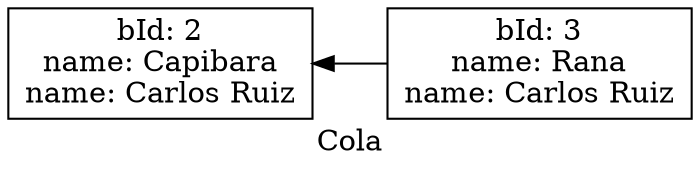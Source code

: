 digraph G {
            rankdir="RL";
            label="Cola";
            node[shape=box];
        nodo0[label="bId: 3\nname: Rana\nname: Carlos Ruiz\n"];
nodo1[label="bId: 2\nname: Capibara\nname: Carlos Ruiz\n"];
nodo0 -> nodo1;
}